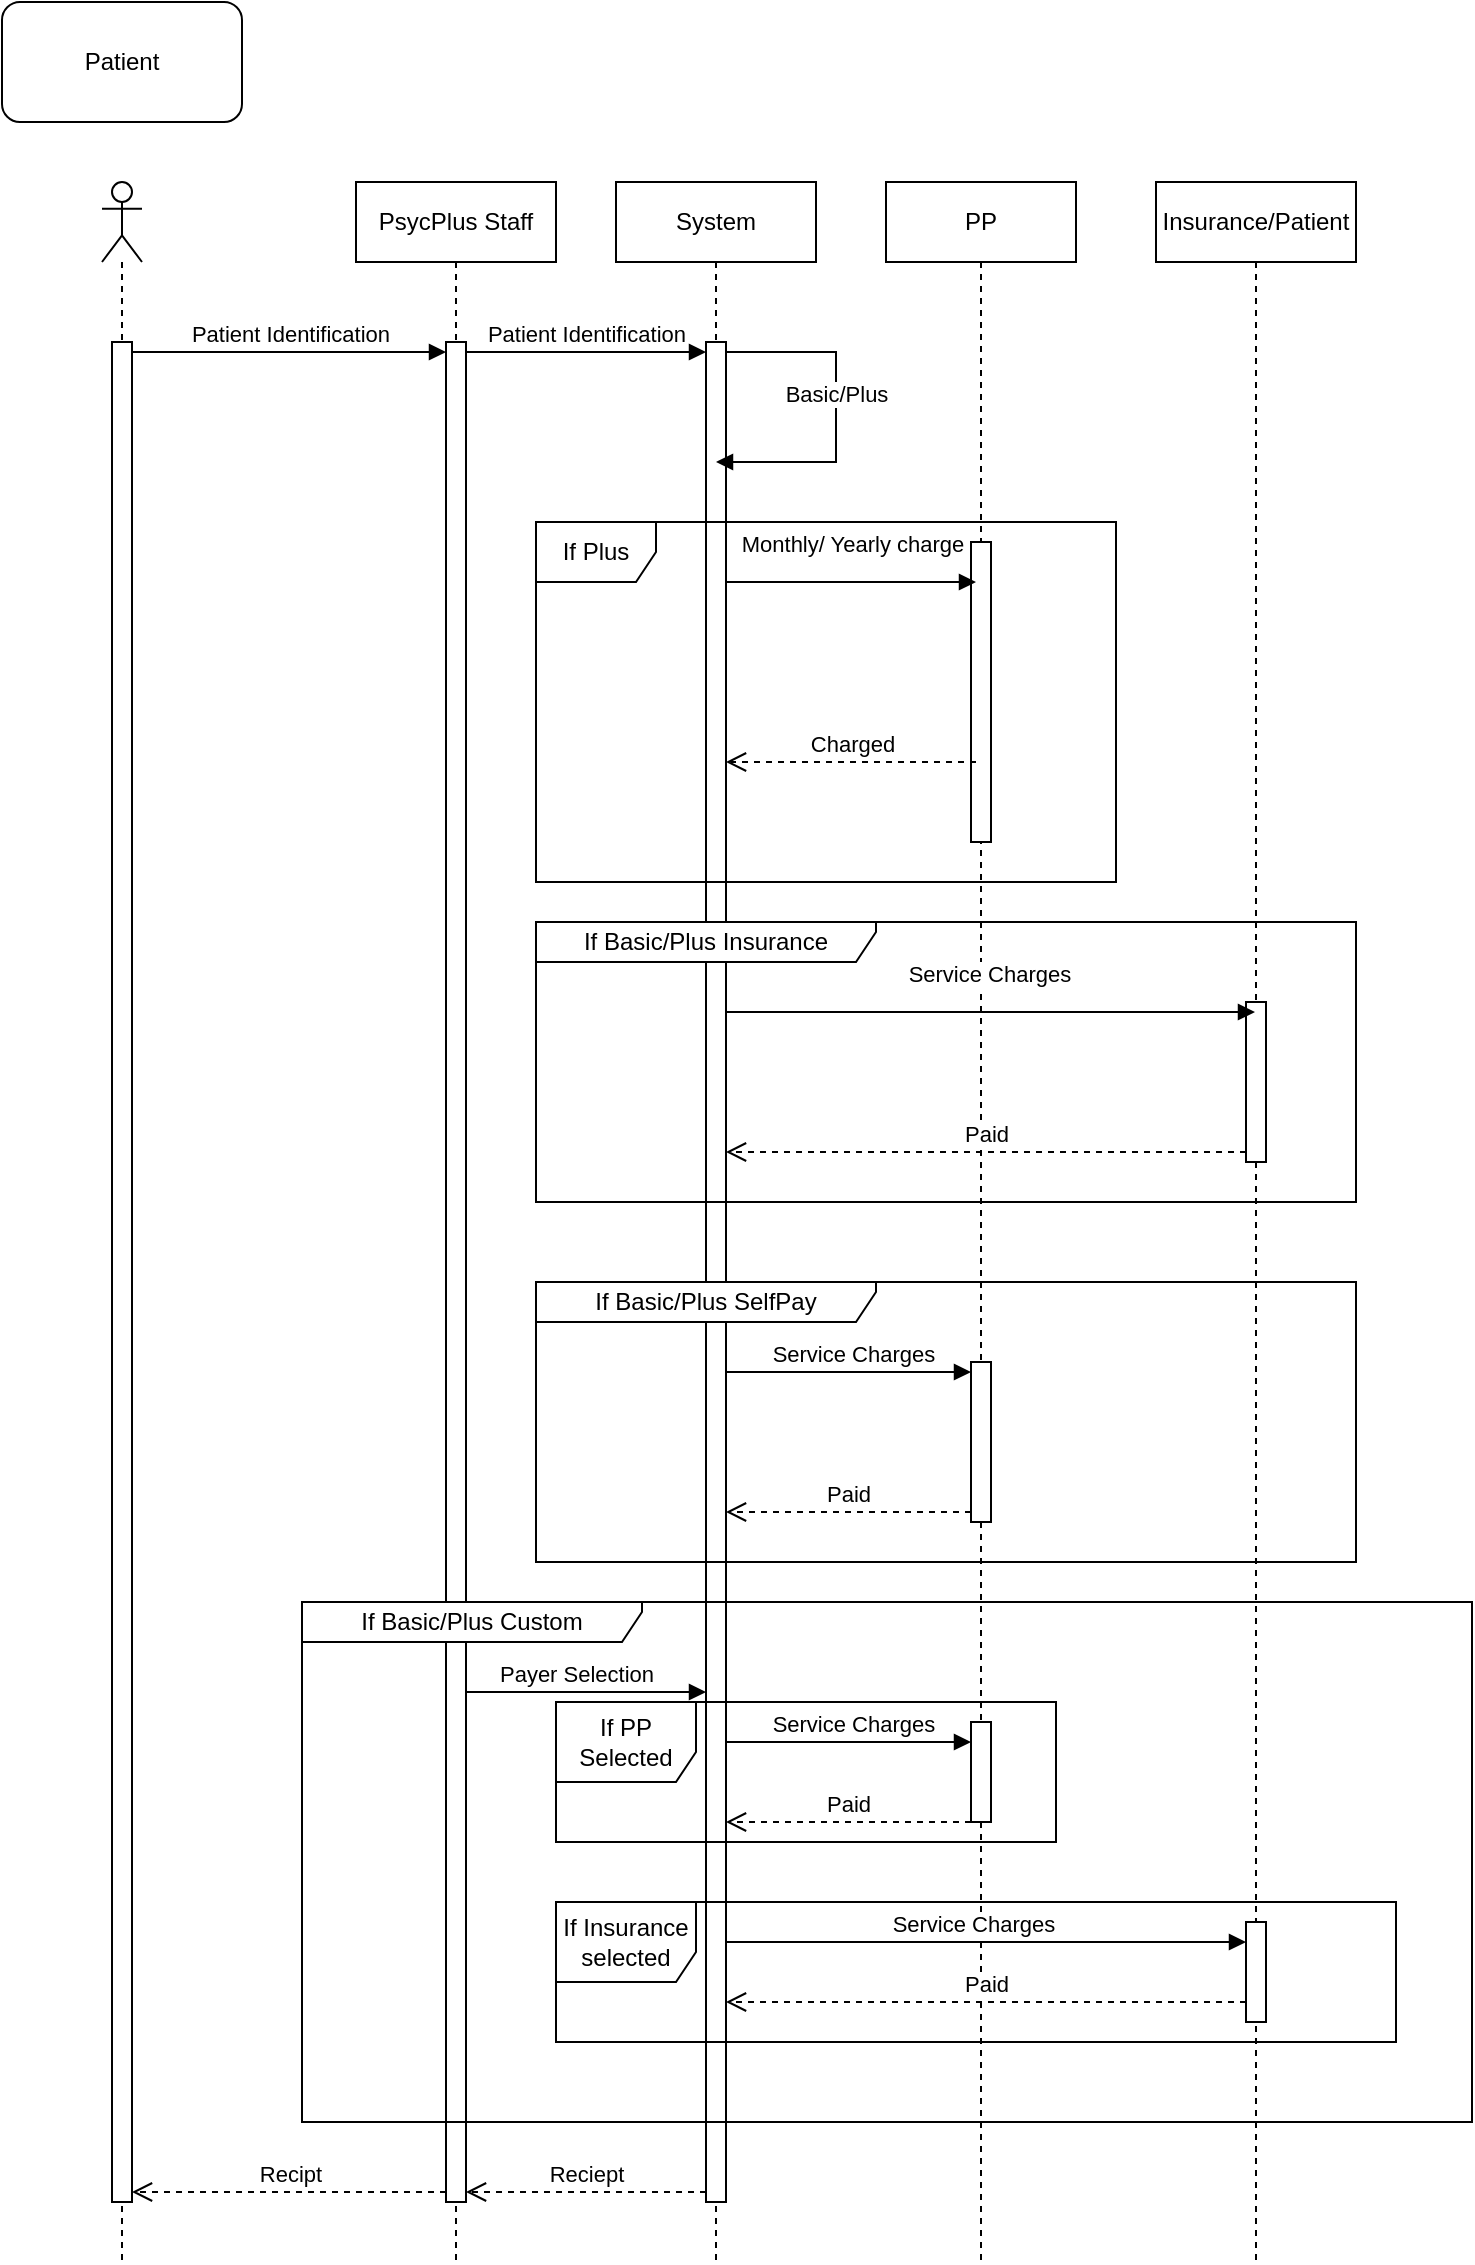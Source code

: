<mxfile version="22.1.15" type="github">
  <diagram name="Page-1" id="r0tMF0hjpqj20LN4tqHR">
    <mxGraphModel dx="1247" dy="817" grid="1" gridSize="10" guides="1" tooltips="1" connect="1" arrows="1" fold="1" page="1" pageScale="1" pageWidth="850" pageHeight="1100" math="0" shadow="0">
      <root>
        <mxCell id="0" />
        <mxCell id="1" parent="0" />
        <mxCell id="jaTOSob7eUF27mEvSC8X-1" value="" style="shape=umlLifeline;perimeter=lifelinePerimeter;whiteSpace=wrap;html=1;container=1;dropTarget=0;collapsible=0;recursiveResize=0;outlineConnect=0;portConstraint=eastwest;newEdgeStyle={&quot;curved&quot;:0,&quot;rounded&quot;:0};participant=umlActor;" vertex="1" parent="1">
          <mxGeometry x="80" y="120" width="20" height="1040" as="geometry" />
        </mxCell>
        <mxCell id="jaTOSob7eUF27mEvSC8X-8" value="" style="html=1;points=[[0,0,0,0,5],[0,1,0,0,-5],[1,0,0,0,5],[1,1,0,0,-5]];perimeter=orthogonalPerimeter;outlineConnect=0;targetShapes=umlLifeline;portConstraint=eastwest;newEdgeStyle={&quot;curved&quot;:0,&quot;rounded&quot;:0};" vertex="1" parent="jaTOSob7eUF27mEvSC8X-1">
          <mxGeometry x="5" y="80" width="10" height="930" as="geometry" />
        </mxCell>
        <mxCell id="jaTOSob7eUF27mEvSC8X-2" value="Patient" style="rounded=1;whiteSpace=wrap;html=1;" vertex="1" parent="1">
          <mxGeometry x="30" y="30" width="120" height="60" as="geometry" />
        </mxCell>
        <mxCell id="jaTOSob7eUF27mEvSC8X-3" value="PsycPlus Staff" style="shape=umlLifeline;perimeter=lifelinePerimeter;whiteSpace=wrap;html=1;container=1;dropTarget=0;collapsible=0;recursiveResize=0;outlineConnect=0;portConstraint=eastwest;newEdgeStyle={&quot;curved&quot;:0,&quot;rounded&quot;:0};" vertex="1" parent="1">
          <mxGeometry x="207" y="120" width="100" height="1040" as="geometry" />
        </mxCell>
        <mxCell id="jaTOSob7eUF27mEvSC8X-5" value="" style="html=1;points=[[0,0,0,0,5],[0,1,0,0,-5],[1,0,0,0,5],[1,1,0,0,-5]];perimeter=orthogonalPerimeter;outlineConnect=0;targetShapes=umlLifeline;portConstraint=eastwest;newEdgeStyle={&quot;curved&quot;:0,&quot;rounded&quot;:0};" vertex="1" parent="jaTOSob7eUF27mEvSC8X-3">
          <mxGeometry x="45" y="80" width="10" height="930" as="geometry" />
        </mxCell>
        <mxCell id="jaTOSob7eUF27mEvSC8X-4" value="System" style="shape=umlLifeline;perimeter=lifelinePerimeter;whiteSpace=wrap;html=1;container=1;dropTarget=0;collapsible=0;recursiveResize=0;outlineConnect=0;portConstraint=eastwest;newEdgeStyle={&quot;curved&quot;:0,&quot;rounded&quot;:0};" vertex="1" parent="1">
          <mxGeometry x="337" y="120" width="100" height="1040" as="geometry" />
        </mxCell>
        <mxCell id="jaTOSob7eUF27mEvSC8X-10" value="" style="html=1;points=[[0,0,0,0,5],[0,1,0,0,-5],[1,0,0,0,5],[1,1,0,0,-5]];perimeter=orthogonalPerimeter;outlineConnect=0;targetShapes=umlLifeline;portConstraint=eastwest;newEdgeStyle={&quot;curved&quot;:0,&quot;rounded&quot;:0};" vertex="1" parent="jaTOSob7eUF27mEvSC8X-4">
          <mxGeometry x="45" y="80" width="10" height="930" as="geometry" />
        </mxCell>
        <mxCell id="jaTOSob7eUF27mEvSC8X-30" value="Basic/Plus" style="html=1;verticalAlign=bottom;endArrow=block;curved=0;rounded=0;exitX=1;exitY=0;exitDx=0;exitDy=5;exitPerimeter=0;" edge="1" parent="jaTOSob7eUF27mEvSC8X-4" source="jaTOSob7eUF27mEvSC8X-10" target="jaTOSob7eUF27mEvSC8X-4">
          <mxGeometry relative="1" as="geometry">
            <mxPoint x="-65" y="95" as="sourcePoint" />
            <mxPoint x="110" y="180" as="targetPoint" />
            <Array as="points">
              <mxPoint x="110" y="85" />
              <mxPoint x="110" y="140" />
            </Array>
          </mxGeometry>
        </mxCell>
        <mxCell id="jaTOSob7eUF27mEvSC8X-6" value="Patient Identification" style="html=1;verticalAlign=bottom;endArrow=block;curved=0;rounded=0;entryX=0;entryY=0;entryDx=0;entryDy=5;exitX=1;exitY=0;exitDx=0;exitDy=5;exitPerimeter=0;" edge="1" target="jaTOSob7eUF27mEvSC8X-5" parent="1" source="jaTOSob7eUF27mEvSC8X-8">
          <mxGeometry relative="1" as="geometry">
            <mxPoint x="195" y="245" as="sourcePoint" />
          </mxGeometry>
        </mxCell>
        <mxCell id="jaTOSob7eUF27mEvSC8X-11" value="PP" style="shape=umlLifeline;perimeter=lifelinePerimeter;whiteSpace=wrap;html=1;container=1;dropTarget=0;collapsible=0;recursiveResize=0;outlineConnect=0;portConstraint=eastwest;newEdgeStyle={&quot;curved&quot;:0,&quot;rounded&quot;:0};" vertex="1" parent="1">
          <mxGeometry x="472" y="120" width="95" height="1040" as="geometry" />
        </mxCell>
        <mxCell id="jaTOSob7eUF27mEvSC8X-12" value="" style="html=1;points=[[0,0,0,0,5],[0,1,0,0,-5],[1,0,0,0,5],[1,1,0,0,-5]];perimeter=orthogonalPerimeter;outlineConnect=0;targetShapes=umlLifeline;portConstraint=eastwest;newEdgeStyle={&quot;curved&quot;:0,&quot;rounded&quot;:0};" vertex="1" parent="jaTOSob7eUF27mEvSC8X-11">
          <mxGeometry x="42.5" y="180" width="10" height="150" as="geometry" />
        </mxCell>
        <mxCell id="jaTOSob7eUF27mEvSC8X-35" value="" style="html=1;points=[[0,0,0,0,5],[0,1,0,0,-5],[1,0,0,0,5],[1,1,0,0,-5]];perimeter=orthogonalPerimeter;outlineConnect=0;targetShapes=umlLifeline;portConstraint=eastwest;newEdgeStyle={&quot;curved&quot;:0,&quot;rounded&quot;:0};" vertex="1" parent="jaTOSob7eUF27mEvSC8X-11">
          <mxGeometry x="42.5" y="590" width="10" height="80" as="geometry" />
        </mxCell>
        <mxCell id="jaTOSob7eUF27mEvSC8X-40" value="" style="html=1;points=[[0,0,0,0,5],[0,1,0,0,-5],[1,0,0,0,5],[1,1,0,0,-5]];perimeter=orthogonalPerimeter;outlineConnect=0;targetShapes=umlLifeline;portConstraint=eastwest;newEdgeStyle={&quot;curved&quot;:0,&quot;rounded&quot;:0};" vertex="1" parent="jaTOSob7eUF27mEvSC8X-11">
          <mxGeometry x="42.5" y="770" width="10" height="50" as="geometry" />
        </mxCell>
        <mxCell id="jaTOSob7eUF27mEvSC8X-44" value="Paid" style="html=1;verticalAlign=bottom;endArrow=open;dashed=1;endSize=8;curved=0;rounded=0;" edge="1" parent="jaTOSob7eUF27mEvSC8X-11" source="jaTOSob7eUF27mEvSC8X-40">
          <mxGeometry relative="1" as="geometry">
            <mxPoint x="-80" y="820" as="targetPoint" />
            <mxPoint x="42.5" y="809.5" as="sourcePoint" />
            <Array as="points">
              <mxPoint x="-15" y="820" />
            </Array>
          </mxGeometry>
        </mxCell>
        <mxCell id="jaTOSob7eUF27mEvSC8X-42" value="Service Charges&amp;nbsp;" style="html=1;verticalAlign=bottom;endArrow=block;curved=0;rounded=0;" edge="1" parent="jaTOSob7eUF27mEvSC8X-11" target="jaTOSob7eUF27mEvSC8X-40">
          <mxGeometry x="0.061" relative="1" as="geometry">
            <mxPoint x="-80" y="780" as="sourcePoint" />
            <mxPoint x="45" y="780" as="targetPoint" />
            <Array as="points">
              <mxPoint x="-25" y="780" />
            </Array>
            <mxPoint as="offset" />
          </mxGeometry>
        </mxCell>
        <mxCell id="jaTOSob7eUF27mEvSC8X-15" value="Patient Identification" style="html=1;verticalAlign=bottom;endArrow=block;curved=0;rounded=0;entryX=0;entryY=0;entryDx=0;entryDy=5;entryPerimeter=0;" edge="1" parent="1" source="jaTOSob7eUF27mEvSC8X-5" target="jaTOSob7eUF27mEvSC8X-10">
          <mxGeometry relative="1" as="geometry">
            <mxPoint x="267" y="205" as="sourcePoint" />
            <mxPoint x="457" y="310" as="targetPoint" />
          </mxGeometry>
        </mxCell>
        <mxCell id="jaTOSob7eUF27mEvSC8X-18" value="If Plus" style="shape=umlFrame;whiteSpace=wrap;html=1;pointerEvents=0;" vertex="1" parent="1">
          <mxGeometry x="297" y="290" width="290" height="180" as="geometry" />
        </mxCell>
        <mxCell id="jaTOSob7eUF27mEvSC8X-19" value="Monthly/ Yearly charge" style="html=1;verticalAlign=bottom;endArrow=block;curved=0;rounded=0;" edge="1" parent="1">
          <mxGeometry y="10" relative="1" as="geometry">
            <mxPoint x="392" y="320" as="sourcePoint" />
            <mxPoint x="517" y="320" as="targetPoint" />
            <Array as="points">
              <mxPoint x="482" y="320" />
            </Array>
            <mxPoint as="offset" />
          </mxGeometry>
        </mxCell>
        <mxCell id="jaTOSob7eUF27mEvSC8X-21" value="Charged" style="html=1;verticalAlign=bottom;endArrow=open;dashed=1;endSize=8;curved=0;rounded=0;" edge="1" parent="1">
          <mxGeometry relative="1" as="geometry">
            <mxPoint x="392" y="410" as="targetPoint" />
            <mxPoint x="517" y="410" as="sourcePoint" />
            <Array as="points">
              <mxPoint x="477" y="410" />
            </Array>
          </mxGeometry>
        </mxCell>
        <mxCell id="jaTOSob7eUF27mEvSC8X-25" value="Insurance/Patient" style="shape=umlLifeline;perimeter=lifelinePerimeter;whiteSpace=wrap;html=1;container=1;dropTarget=0;collapsible=0;recursiveResize=0;outlineConnect=0;portConstraint=eastwest;newEdgeStyle={&quot;curved&quot;:0,&quot;rounded&quot;:0};" vertex="1" parent="1">
          <mxGeometry x="607" y="120" width="100" height="1040" as="geometry" />
        </mxCell>
        <mxCell id="jaTOSob7eUF27mEvSC8X-27" value="" style="html=1;points=[[0,0,0,0,5],[0,1,0,0,-5],[1,0,0,0,5],[1,1,0,0,-5]];perimeter=orthogonalPerimeter;outlineConnect=0;targetShapes=umlLifeline;portConstraint=eastwest;newEdgeStyle={&quot;curved&quot;:0,&quot;rounded&quot;:0};" vertex="1" parent="jaTOSob7eUF27mEvSC8X-25">
          <mxGeometry x="45" y="410" width="10" height="80" as="geometry" />
        </mxCell>
        <mxCell id="jaTOSob7eUF27mEvSC8X-33" value="If Basic/Plus Insurance" style="shape=umlFrame;whiteSpace=wrap;html=1;pointerEvents=0;width=170;height=20;" vertex="1" parent="1">
          <mxGeometry x="297" y="490" width="410" height="140" as="geometry" />
        </mxCell>
        <mxCell id="jaTOSob7eUF27mEvSC8X-24" value="Service Charges&amp;nbsp;" style="html=1;verticalAlign=bottom;endArrow=block;curved=0;rounded=0;exitX=1;exitY=0;exitDx=0;exitDy=5;exitPerimeter=0;" edge="1" parent="1" target="jaTOSob7eUF27mEvSC8X-25">
          <mxGeometry y="10" relative="1" as="geometry">
            <mxPoint x="392" y="535" as="sourcePoint" />
            <mxPoint x="517" y="565" as="targetPoint" />
            <Array as="points" />
            <mxPoint as="offset" />
          </mxGeometry>
        </mxCell>
        <mxCell id="jaTOSob7eUF27mEvSC8X-34" value="Paid" style="html=1;verticalAlign=bottom;endArrow=open;dashed=1;endSize=8;curved=0;rounded=0;exitX=0;exitY=1;exitDx=0;exitDy=-5;exitPerimeter=0;entryX=1;entryY=1;entryDx=0;entryDy=-5;entryPerimeter=0;" edge="1" parent="1" source="jaTOSob7eUF27mEvSC8X-27">
          <mxGeometry relative="1" as="geometry">
            <mxPoint x="392" y="605" as="targetPoint" />
            <mxPoint x="527" y="420" as="sourcePoint" />
            <Array as="points" />
          </mxGeometry>
        </mxCell>
        <mxCell id="jaTOSob7eUF27mEvSC8X-36" value="If Basic/Plus SelfPay" style="shape=umlFrame;whiteSpace=wrap;html=1;pointerEvents=0;width=170;height=20;" vertex="1" parent="1">
          <mxGeometry x="297" y="670" width="410" height="140" as="geometry" />
        </mxCell>
        <mxCell id="jaTOSob7eUF27mEvSC8X-37" value="Service Charges&amp;nbsp;" style="html=1;verticalAlign=bottom;endArrow=block;curved=0;rounded=0;exitX=1;exitY=0;exitDx=0;exitDy=5;exitPerimeter=0;" edge="1" parent="1" target="jaTOSob7eUF27mEvSC8X-35">
          <mxGeometry x="0.061" relative="1" as="geometry">
            <mxPoint x="392" y="715" as="sourcePoint" />
            <mxPoint x="657" y="715" as="targetPoint" />
            <Array as="points" />
            <mxPoint as="offset" />
          </mxGeometry>
        </mxCell>
        <mxCell id="jaTOSob7eUF27mEvSC8X-39" value="Paid" style="html=1;verticalAlign=bottom;endArrow=open;dashed=1;endSize=8;curved=0;rounded=0;exitX=0;exitY=1;exitDx=0;exitDy=-5;exitPerimeter=0;entryX=1;entryY=1;entryDx=0;entryDy=-5;entryPerimeter=0;" edge="1" parent="1" source="jaTOSob7eUF27mEvSC8X-35">
          <mxGeometry relative="1" as="geometry">
            <mxPoint x="392" y="785" as="targetPoint" />
            <mxPoint x="527" y="600" as="sourcePoint" />
            <Array as="points" />
          </mxGeometry>
        </mxCell>
        <mxCell id="jaTOSob7eUF27mEvSC8X-41" value="If Basic/Plus Custom" style="shape=umlFrame;whiteSpace=wrap;html=1;pointerEvents=0;width=170;height=20;" vertex="1" parent="1">
          <mxGeometry x="180" y="830" width="585" height="260" as="geometry" />
        </mxCell>
        <mxCell id="jaTOSob7eUF27mEvSC8X-45" value="Payer Selection" style="html=1;verticalAlign=bottom;endArrow=block;curved=0;rounded=0;entryX=0;entryY=0;entryDx=0;entryDy=5;entryPerimeter=0;" edge="1" parent="1" source="jaTOSob7eUF27mEvSC8X-5">
          <mxGeometry x="-0.083" relative="1" as="geometry">
            <mxPoint x="214" y="890" as="sourcePoint" />
            <mxPoint x="382" y="875" as="targetPoint" />
            <Array as="points" />
            <mxPoint as="offset" />
          </mxGeometry>
        </mxCell>
        <mxCell id="jaTOSob7eUF27mEvSC8X-46" value="If PP Selected" style="shape=umlFrame;whiteSpace=wrap;html=1;pointerEvents=0;width=70;height=40;" vertex="1" parent="1">
          <mxGeometry x="307" y="880" width="250" height="70" as="geometry" />
        </mxCell>
        <mxCell id="jaTOSob7eUF27mEvSC8X-47" value="If Insurance selected" style="shape=umlFrame;whiteSpace=wrap;html=1;pointerEvents=0;width=70;height=40;" vertex="1" parent="1">
          <mxGeometry x="307" y="980" width="420" height="70" as="geometry" />
        </mxCell>
        <mxCell id="jaTOSob7eUF27mEvSC8X-48" value="" style="html=1;points=[[0,0,0,0,5],[0,1,0,0,-5],[1,0,0,0,5],[1,1,0,0,-5]];perimeter=orthogonalPerimeter;outlineConnect=0;targetShapes=umlLifeline;portConstraint=eastwest;newEdgeStyle={&quot;curved&quot;:0,&quot;rounded&quot;:0};" vertex="1" parent="1">
          <mxGeometry x="652" y="990" width="10" height="50" as="geometry" />
        </mxCell>
        <mxCell id="jaTOSob7eUF27mEvSC8X-49" value="Service Charges&amp;nbsp;" style="html=1;verticalAlign=bottom;endArrow=block;curved=0;rounded=0;" edge="1" parent="1" target="jaTOSob7eUF27mEvSC8X-48">
          <mxGeometry x="-0.038" relative="1" as="geometry">
            <mxPoint x="392" y="1000" as="sourcePoint" />
            <mxPoint x="652" y="1000" as="targetPoint" />
            <Array as="points">
              <mxPoint x="498" y="1000" />
            </Array>
            <mxPoint as="offset" />
          </mxGeometry>
        </mxCell>
        <mxCell id="jaTOSob7eUF27mEvSC8X-50" value="Paid" style="html=1;verticalAlign=bottom;endArrow=open;dashed=1;endSize=8;curved=0;rounded=0;" edge="1" parent="1" source="jaTOSob7eUF27mEvSC8X-48">
          <mxGeometry relative="1" as="geometry">
            <mxPoint x="392" y="1030" as="targetPoint" />
            <mxPoint x="580" y="1030" as="sourcePoint" />
            <Array as="points">
              <mxPoint x="522" y="1030" />
            </Array>
          </mxGeometry>
        </mxCell>
        <mxCell id="jaTOSob7eUF27mEvSC8X-51" value="Reciept" style="html=1;verticalAlign=bottom;endArrow=open;dashed=1;endSize=8;curved=0;rounded=0;exitX=0;exitY=1;exitDx=0;exitDy=-5;exitPerimeter=0;entryX=1;entryY=1;entryDx=0;entryDy=-5;entryPerimeter=0;" edge="1" parent="1" target="jaTOSob7eUF27mEvSC8X-5">
          <mxGeometry relative="1" as="geometry">
            <mxPoint x="147" y="1120" as="targetPoint" />
            <mxPoint x="382" y="1125" as="sourcePoint" />
            <Array as="points" />
          </mxGeometry>
        </mxCell>
        <mxCell id="jaTOSob7eUF27mEvSC8X-52" value="Recipt" style="html=1;verticalAlign=bottom;endArrow=open;dashed=1;endSize=8;curved=0;rounded=0;exitX=0;exitY=1;exitDx=0;exitDy=-5;exitPerimeter=0;entryX=1;entryY=1;entryDx=0;entryDy=-5;entryPerimeter=0;" edge="1" parent="1" source="jaTOSob7eUF27mEvSC8X-5" target="jaTOSob7eUF27mEvSC8X-8">
          <mxGeometry relative="1" as="geometry">
            <mxPoint x="80" y="1190" as="targetPoint" />
            <mxPoint x="200" y="1190" as="sourcePoint" />
            <Array as="points" />
          </mxGeometry>
        </mxCell>
      </root>
    </mxGraphModel>
  </diagram>
</mxfile>
